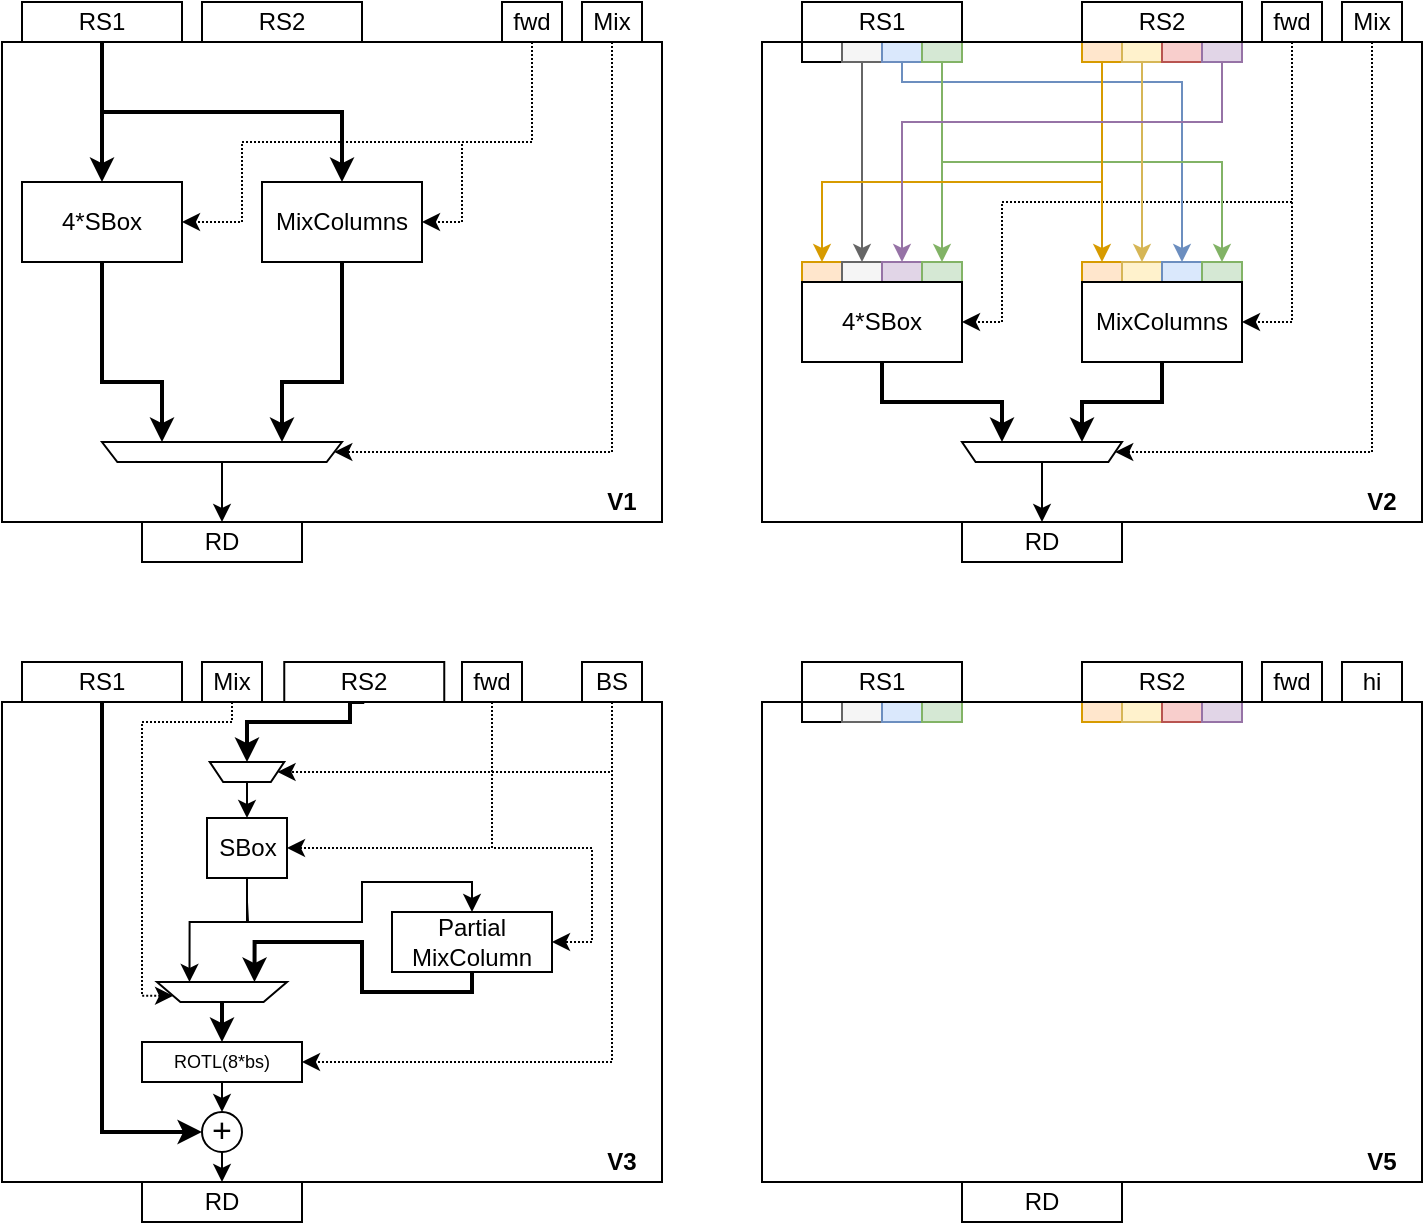 <mxfile version="12.9.3" type="device"><diagram id="2LOwn9_GwKUbfvFdZo_f" name="Page-1"><mxGraphModel dx="1185" dy="710" grid="1" gridSize="10" guides="1" tooltips="1" connect="1" arrows="1" fold="1" page="1" pageScale="1" pageWidth="827" pageHeight="1169" math="0" shadow="0"><root><mxCell id="0"/><mxCell id="1" parent="0"/><mxCell id="owkgj-KpucpVlbqCWbQm-33" value="" style="rounded=0;whiteSpace=wrap;html=1;" vertex="1" parent="1"><mxGeometry x="400" y="30" width="330" height="240" as="geometry"/></mxCell><mxCell id="owkgj-KpucpVlbqCWbQm-1" value="" style="rounded=0;whiteSpace=wrap;html=1;" vertex="1" parent="1"><mxGeometry x="20" y="30" width="330" height="240" as="geometry"/></mxCell><mxCell id="owkgj-KpucpVlbqCWbQm-10" style="edgeStyle=orthogonalEdgeStyle;rounded=0;orthogonalLoop=1;jettySize=auto;html=1;exitX=0.5;exitY=1;exitDx=0;exitDy=0;strokeWidth=2;" edge="1" parent="1" source="owkgj-KpucpVlbqCWbQm-2" target="owkgj-KpucpVlbqCWbQm-6"><mxGeometry relative="1" as="geometry"/></mxCell><mxCell id="owkgj-KpucpVlbqCWbQm-11" style="edgeStyle=orthogonalEdgeStyle;rounded=0;orthogonalLoop=1;jettySize=auto;html=1;exitX=0.5;exitY=1;exitDx=0;exitDy=0;strokeWidth=2;" edge="1" parent="1" source="owkgj-KpucpVlbqCWbQm-2" target="owkgj-KpucpVlbqCWbQm-7"><mxGeometry relative="1" as="geometry"/></mxCell><mxCell id="owkgj-KpucpVlbqCWbQm-2" value="RS1" style="rounded=0;whiteSpace=wrap;html=1;" vertex="1" parent="1"><mxGeometry x="30" y="10" width="80" height="20" as="geometry"/></mxCell><mxCell id="owkgj-KpucpVlbqCWbQm-3" value="RS2" style="rounded=0;whiteSpace=wrap;html=1;" vertex="1" parent="1"><mxGeometry x="120" y="10" width="80" height="20" as="geometry"/></mxCell><mxCell id="owkgj-KpucpVlbqCWbQm-8" style="edgeStyle=orthogonalEdgeStyle;rounded=0;orthogonalLoop=1;jettySize=auto;html=1;exitX=0.5;exitY=1;exitDx=0;exitDy=0;entryX=1;entryY=0.5;entryDx=0;entryDy=0;dashed=1;dashPattern=1 1;" edge="1" parent="1" source="owkgj-KpucpVlbqCWbQm-4" target="owkgj-KpucpVlbqCWbQm-6"><mxGeometry relative="1" as="geometry"><Array as="points"><mxPoint x="285" y="80"/><mxPoint x="140" y="80"/><mxPoint x="140" y="120"/></Array></mxGeometry></mxCell><mxCell id="owkgj-KpucpVlbqCWbQm-9" style="edgeStyle=orthogonalEdgeStyle;rounded=0;orthogonalLoop=1;jettySize=auto;html=1;exitX=0.5;exitY=1;exitDx=0;exitDy=0;entryX=1;entryY=0.5;entryDx=0;entryDy=0;dashed=1;dashPattern=1 1;" edge="1" parent="1" source="owkgj-KpucpVlbqCWbQm-4" target="owkgj-KpucpVlbqCWbQm-7"><mxGeometry relative="1" as="geometry"><Array as="points"><mxPoint x="285" y="80"/><mxPoint x="250" y="80"/><mxPoint x="250" y="120"/></Array></mxGeometry></mxCell><mxCell id="owkgj-KpucpVlbqCWbQm-4" value="fwd" style="rounded=0;whiteSpace=wrap;html=1;" vertex="1" parent="1"><mxGeometry x="270" y="10" width="30" height="20" as="geometry"/></mxCell><mxCell id="owkgj-KpucpVlbqCWbQm-17" style="edgeStyle=orthogonalEdgeStyle;rounded=0;orthogonalLoop=1;jettySize=auto;html=1;exitX=0.5;exitY=1;exitDx=0;exitDy=0;entryX=0;entryY=0.5;entryDx=0;entryDy=0;dashed=1;dashPattern=1 1;" edge="1" parent="1" source="owkgj-KpucpVlbqCWbQm-5" target="owkgj-KpucpVlbqCWbQm-12"><mxGeometry relative="1" as="geometry"><Array as="points"><mxPoint x="325" y="235"/></Array></mxGeometry></mxCell><mxCell id="owkgj-KpucpVlbqCWbQm-5" value="Mix" style="rounded=0;whiteSpace=wrap;html=1;" vertex="1" parent="1"><mxGeometry x="310" y="10" width="30" height="20" as="geometry"/></mxCell><mxCell id="owkgj-KpucpVlbqCWbQm-15" style="edgeStyle=orthogonalEdgeStyle;rounded=0;orthogonalLoop=1;jettySize=auto;html=1;exitX=0.5;exitY=1;exitDx=0;exitDy=0;entryX=0.75;entryY=1;entryDx=0;entryDy=0;strokeWidth=2;" edge="1" parent="1" source="owkgj-KpucpVlbqCWbQm-6" target="owkgj-KpucpVlbqCWbQm-12"><mxGeometry relative="1" as="geometry"><Array as="points"><mxPoint x="70" y="200"/><mxPoint x="100" y="200"/></Array></mxGeometry></mxCell><mxCell id="owkgj-KpucpVlbqCWbQm-6" value="4*SBox" style="rounded=0;whiteSpace=wrap;html=1;" vertex="1" parent="1"><mxGeometry x="30" y="100" width="80" height="40" as="geometry"/></mxCell><mxCell id="owkgj-KpucpVlbqCWbQm-16" style="edgeStyle=orthogonalEdgeStyle;rounded=0;orthogonalLoop=1;jettySize=auto;html=1;exitX=0.5;exitY=1;exitDx=0;exitDy=0;entryX=0.25;entryY=1;entryDx=0;entryDy=0;strokeWidth=2;" edge="1" parent="1" source="owkgj-KpucpVlbqCWbQm-7" target="owkgj-KpucpVlbqCWbQm-12"><mxGeometry relative="1" as="geometry"><Array as="points"><mxPoint x="190" y="200"/><mxPoint x="160" y="200"/></Array></mxGeometry></mxCell><mxCell id="owkgj-KpucpVlbqCWbQm-7" value="MixColumns" style="rounded=0;whiteSpace=wrap;html=1;" vertex="1" parent="1"><mxGeometry x="150" y="100" width="80" height="40" as="geometry"/></mxCell><mxCell id="owkgj-KpucpVlbqCWbQm-14" style="edgeStyle=orthogonalEdgeStyle;rounded=0;orthogonalLoop=1;jettySize=auto;html=1;exitX=0.5;exitY=0;exitDx=0;exitDy=0;entryX=0.5;entryY=0;entryDx=0;entryDy=0;" edge="1" parent="1" source="owkgj-KpucpVlbqCWbQm-12" target="owkgj-KpucpVlbqCWbQm-13"><mxGeometry relative="1" as="geometry"/></mxCell><mxCell id="owkgj-KpucpVlbqCWbQm-12" value="" style="shape=trapezoid;perimeter=trapezoidPerimeter;whiteSpace=wrap;html=1;rotation=-180;size=0.064;" vertex="1" parent="1"><mxGeometry x="70" y="230" width="120" height="10" as="geometry"/></mxCell><mxCell id="owkgj-KpucpVlbqCWbQm-13" value="RD" style="rounded=0;whiteSpace=wrap;html=1;" vertex="1" parent="1"><mxGeometry x="90" y="270" width="80" height="20" as="geometry"/></mxCell><mxCell id="owkgj-KpucpVlbqCWbQm-119" style="edgeStyle=orthogonalEdgeStyle;rounded=0;orthogonalLoop=1;jettySize=auto;html=1;exitX=0.5;exitY=1;exitDx=0;exitDy=0;entryX=1;entryY=0.5;entryDx=0;entryDy=0;dashed=1;dashPattern=1 1;" edge="1" parent="1" source="owkgj-KpucpVlbqCWbQm-40" target="owkgj-KpucpVlbqCWbQm-118"><mxGeometry relative="1" as="geometry"><Array as="points"><mxPoint x="665" y="110"/><mxPoint x="520" y="110"/><mxPoint x="520" y="170"/></Array></mxGeometry></mxCell><mxCell id="owkgj-KpucpVlbqCWbQm-134" style="edgeStyle=orthogonalEdgeStyle;rounded=0;orthogonalLoop=1;jettySize=auto;html=1;exitX=0.5;exitY=1;exitDx=0;exitDy=0;entryX=1;entryY=0.5;entryDx=0;entryDy=0;dashed=1;dashPattern=1 1;" edge="1" parent="1" source="owkgj-KpucpVlbqCWbQm-40" target="owkgj-KpucpVlbqCWbQm-133"><mxGeometry relative="1" as="geometry"/></mxCell><mxCell id="owkgj-KpucpVlbqCWbQm-40" value="fwd" style="rounded=0;whiteSpace=wrap;html=1;" vertex="1" parent="1"><mxGeometry x="650" y="10" width="30" height="20" as="geometry"/></mxCell><mxCell id="owkgj-KpucpVlbqCWbQm-122" style="edgeStyle=orthogonalEdgeStyle;rounded=0;orthogonalLoop=1;jettySize=auto;html=1;exitX=0.5;exitY=1;exitDx=0;exitDy=0;entryX=0;entryY=0.5;entryDx=0;entryDy=0;dashed=1;dashPattern=1 1;" edge="1" parent="1" source="owkgj-KpucpVlbqCWbQm-42" target="owkgj-KpucpVlbqCWbQm-104"><mxGeometry relative="1" as="geometry"><Array as="points"><mxPoint x="705" y="235"/></Array></mxGeometry></mxCell><mxCell id="owkgj-KpucpVlbqCWbQm-42" value="Mix" style="rounded=0;whiteSpace=wrap;html=1;" vertex="1" parent="1"><mxGeometry x="690" y="10" width="30" height="20" as="geometry"/></mxCell><mxCell id="owkgj-KpucpVlbqCWbQm-50" value="" style="rounded=0;whiteSpace=wrap;html=1;" vertex="1" parent="1"><mxGeometry x="420" y="30" width="20" height="10" as="geometry"/></mxCell><mxCell id="owkgj-KpucpVlbqCWbQm-82" style="edgeStyle=orthogonalEdgeStyle;rounded=0;orthogonalLoop=1;jettySize=auto;html=1;exitX=0.5;exitY=1;exitDx=0;exitDy=0;entryX=0.5;entryY=0;entryDx=0;entryDy=0;fillColor=#f5f5f5;strokeColor=#666666;" edge="1" parent="1" source="owkgj-KpucpVlbqCWbQm-51" target="owkgj-KpucpVlbqCWbQm-59"><mxGeometry relative="1" as="geometry"/></mxCell><mxCell id="owkgj-KpucpVlbqCWbQm-51" value="" style="rounded=0;whiteSpace=wrap;html=1;fillColor=#f5f5f5;strokeColor=#666666;fontColor=#333333;" vertex="1" parent="1"><mxGeometry x="440" y="30" width="20" height="10" as="geometry"/></mxCell><mxCell id="owkgj-KpucpVlbqCWbQm-86" style="edgeStyle=orthogonalEdgeStyle;rounded=0;orthogonalLoop=1;jettySize=auto;html=1;exitX=0.5;exitY=1;exitDx=0;exitDy=0;entryX=0.5;entryY=0;entryDx=0;entryDy=0;fillColor=#dae8fc;strokeColor=#6c8ebf;" edge="1" parent="1" source="owkgj-KpucpVlbqCWbQm-52" target="owkgj-KpucpVlbqCWbQm-64"><mxGeometry relative="1" as="geometry"><Array as="points"><mxPoint x="470" y="50"/><mxPoint x="610" y="50"/></Array></mxGeometry></mxCell><mxCell id="owkgj-KpucpVlbqCWbQm-52" value="" style="rounded=0;whiteSpace=wrap;html=1;fillColor=#dae8fc;strokeColor=#6c8ebf;" vertex="1" parent="1"><mxGeometry x="460" y="30" width="20" height="10" as="geometry"/></mxCell><mxCell id="owkgj-KpucpVlbqCWbQm-81" style="edgeStyle=orthogonalEdgeStyle;rounded=0;orthogonalLoop=1;jettySize=auto;html=1;exitX=0.5;exitY=1;exitDx=0;exitDy=0;entryX=0.5;entryY=0;entryDx=0;entryDy=0;fillColor=#d5e8d4;strokeColor=#82b366;" edge="1" parent="1" source="owkgj-KpucpVlbqCWbQm-53" target="owkgj-KpucpVlbqCWbQm-61"><mxGeometry relative="1" as="geometry"/></mxCell><mxCell id="owkgj-KpucpVlbqCWbQm-85" style="edgeStyle=orthogonalEdgeStyle;rounded=0;orthogonalLoop=1;jettySize=auto;html=1;exitX=0.5;exitY=1;exitDx=0;exitDy=0;entryX=0.5;entryY=0;entryDx=0;entryDy=0;fillColor=#d5e8d4;strokeColor=#82b366;" edge="1" parent="1" source="owkgj-KpucpVlbqCWbQm-53" target="owkgj-KpucpVlbqCWbQm-65"><mxGeometry relative="1" as="geometry"><Array as="points"><mxPoint x="490" y="90"/><mxPoint x="630" y="90"/></Array></mxGeometry></mxCell><mxCell id="owkgj-KpucpVlbqCWbQm-53" value="" style="rounded=0;whiteSpace=wrap;html=1;fillColor=#d5e8d4;strokeColor=#82b366;" vertex="1" parent="1"><mxGeometry x="480" y="30" width="20" height="10" as="geometry"/></mxCell><mxCell id="owkgj-KpucpVlbqCWbQm-84" style="edgeStyle=orthogonalEdgeStyle;rounded=0;orthogonalLoop=1;jettySize=auto;html=1;exitX=0.5;exitY=1;exitDx=0;exitDy=0;entryX=0.5;entryY=0;entryDx=0;entryDy=0;fillColor=#ffe6cc;strokeColor=#d79b00;" edge="1" parent="1" source="owkgj-KpucpVlbqCWbQm-54" target="owkgj-KpucpVlbqCWbQm-58"><mxGeometry relative="1" as="geometry"><Array as="points"><mxPoint x="570" y="100"/><mxPoint x="430" y="100"/></Array></mxGeometry></mxCell><mxCell id="owkgj-KpucpVlbqCWbQm-88" style="edgeStyle=orthogonalEdgeStyle;rounded=0;orthogonalLoop=1;jettySize=auto;html=1;exitX=0.5;exitY=1;exitDx=0;exitDy=0;entryX=0.5;entryY=0;entryDx=0;entryDy=0;fillColor=#ffe6cc;strokeColor=#d79b00;" edge="1" parent="1" source="owkgj-KpucpVlbqCWbQm-54" target="owkgj-KpucpVlbqCWbQm-62"><mxGeometry relative="1" as="geometry"/></mxCell><mxCell id="owkgj-KpucpVlbqCWbQm-54" value="" style="rounded=0;whiteSpace=wrap;html=1;fillColor=#ffe6cc;strokeColor=#d79b00;" vertex="1" parent="1"><mxGeometry x="560" y="30" width="20" height="10" as="geometry"/></mxCell><mxCell id="owkgj-KpucpVlbqCWbQm-87" style="edgeStyle=orthogonalEdgeStyle;rounded=0;orthogonalLoop=1;jettySize=auto;html=1;exitX=0.5;exitY=1;exitDx=0;exitDy=0;entryX=0.5;entryY=0;entryDx=0;entryDy=0;fillColor=#fff2cc;strokeColor=#d6b656;" edge="1" parent="1" source="owkgj-KpucpVlbqCWbQm-55" target="owkgj-KpucpVlbqCWbQm-63"><mxGeometry relative="1" as="geometry"/></mxCell><mxCell id="owkgj-KpucpVlbqCWbQm-55" value="" style="rounded=0;whiteSpace=wrap;html=1;fillColor=#fff2cc;strokeColor=#d6b656;" vertex="1" parent="1"><mxGeometry x="580" y="30" width="20" height="10" as="geometry"/></mxCell><mxCell id="owkgj-KpucpVlbqCWbQm-56" value="" style="rounded=0;whiteSpace=wrap;html=1;fillColor=#f8cecc;strokeColor=#b85450;" vertex="1" parent="1"><mxGeometry x="600" y="30" width="20" height="10" as="geometry"/></mxCell><mxCell id="owkgj-KpucpVlbqCWbQm-83" style="edgeStyle=orthogonalEdgeStyle;rounded=0;orthogonalLoop=1;jettySize=auto;html=1;exitX=0.5;exitY=1;exitDx=0;exitDy=0;entryX=0.5;entryY=0;entryDx=0;entryDy=0;fillColor=#e1d5e7;strokeColor=#9673a6;" edge="1" parent="1" source="owkgj-KpucpVlbqCWbQm-57" target="owkgj-KpucpVlbqCWbQm-60"><mxGeometry relative="1" as="geometry"><Array as="points"><mxPoint x="630" y="70"/><mxPoint x="470" y="70"/></Array></mxGeometry></mxCell><mxCell id="owkgj-KpucpVlbqCWbQm-57" value="" style="rounded=0;whiteSpace=wrap;html=1;fillColor=#e1d5e7;strokeColor=#9673a6;" vertex="1" parent="1"><mxGeometry x="620" y="30" width="20" height="10" as="geometry"/></mxCell><mxCell id="owkgj-KpucpVlbqCWbQm-58" value="" style="rounded=0;whiteSpace=wrap;html=1;fillColor=#ffe6cc;strokeColor=#d79b00;" vertex="1" parent="1"><mxGeometry x="420" y="140" width="20" height="10" as="geometry"/></mxCell><mxCell id="owkgj-KpucpVlbqCWbQm-59" value="" style="rounded=0;whiteSpace=wrap;html=1;fillColor=#f5f5f5;strokeColor=#666666;fontColor=#333333;" vertex="1" parent="1"><mxGeometry x="440" y="140" width="20" height="10" as="geometry"/></mxCell><mxCell id="owkgj-KpucpVlbqCWbQm-60" value="" style="rounded=0;whiteSpace=wrap;html=1;fillColor=#e1d5e7;strokeColor=#9673a6;" vertex="1" parent="1"><mxGeometry x="460" y="140" width="20" height="10" as="geometry"/></mxCell><mxCell id="owkgj-KpucpVlbqCWbQm-61" value="" style="rounded=0;whiteSpace=wrap;html=1;fillColor=#d5e8d4;strokeColor=#82b366;" vertex="1" parent="1"><mxGeometry x="480" y="140" width="20" height="10" as="geometry"/></mxCell><mxCell id="owkgj-KpucpVlbqCWbQm-62" value="" style="rounded=0;whiteSpace=wrap;html=1;fillColor=#ffe6cc;strokeColor=#d79b00;" vertex="1" parent="1"><mxGeometry x="560" y="140" width="20" height="10" as="geometry"/></mxCell><mxCell id="owkgj-KpucpVlbqCWbQm-63" value="" style="rounded=0;whiteSpace=wrap;html=1;fillColor=#fff2cc;strokeColor=#d6b656;" vertex="1" parent="1"><mxGeometry x="580" y="140" width="20" height="10" as="geometry"/></mxCell><mxCell id="owkgj-KpucpVlbqCWbQm-64" value="" style="rounded=0;whiteSpace=wrap;html=1;fillColor=#dae8fc;strokeColor=#6c8ebf;" vertex="1" parent="1"><mxGeometry x="600" y="140" width="20" height="10" as="geometry"/></mxCell><mxCell id="owkgj-KpucpVlbqCWbQm-65" value="" style="rounded=0;whiteSpace=wrap;html=1;fillColor=#d5e8d4;strokeColor=#82b366;" vertex="1" parent="1"><mxGeometry x="620" y="140" width="20" height="10" as="geometry"/></mxCell><mxCell id="owkgj-KpucpVlbqCWbQm-91" value="" style="rounded=0;whiteSpace=wrap;html=1;" vertex="1" parent="1"><mxGeometry x="420" y="150" width="20" height="20" as="geometry"/></mxCell><mxCell id="owkgj-KpucpVlbqCWbQm-92" value="" style="rounded=0;whiteSpace=wrap;html=1;" vertex="1" parent="1"><mxGeometry x="440" y="150" width="20" height="20" as="geometry"/></mxCell><mxCell id="owkgj-KpucpVlbqCWbQm-93" value="" style="rounded=0;whiteSpace=wrap;html=1;" vertex="1" parent="1"><mxGeometry x="460" y="150" width="20" height="20" as="geometry"/></mxCell><mxCell id="owkgj-KpucpVlbqCWbQm-94" value="" style="rounded=0;whiteSpace=wrap;html=1;" vertex="1" parent="1"><mxGeometry x="480" y="150" width="20" height="20" as="geometry"/></mxCell><mxCell id="owkgj-KpucpVlbqCWbQm-95" value="" style="rounded=0;whiteSpace=wrap;html=1;" vertex="1" parent="1"><mxGeometry x="420" y="170" width="20" height="20" as="geometry"/></mxCell><mxCell id="owkgj-KpucpVlbqCWbQm-96" value="" style="rounded=0;whiteSpace=wrap;html=1;" vertex="1" parent="1"><mxGeometry x="440" y="170" width="20" height="20" as="geometry"/></mxCell><mxCell id="owkgj-KpucpVlbqCWbQm-97" value="" style="rounded=0;whiteSpace=wrap;html=1;" vertex="1" parent="1"><mxGeometry x="460" y="170" width="20" height="20" as="geometry"/></mxCell><mxCell id="owkgj-KpucpVlbqCWbQm-98" value="" style="rounded=0;whiteSpace=wrap;html=1;" vertex="1" parent="1"><mxGeometry x="480" y="170" width="20" height="20" as="geometry"/></mxCell><mxCell id="owkgj-KpucpVlbqCWbQm-121" style="edgeStyle=orthogonalEdgeStyle;rounded=0;orthogonalLoop=1;jettySize=auto;html=1;exitX=0.5;exitY=0;exitDx=0;exitDy=0;entryX=0.5;entryY=0;entryDx=0;entryDy=0;" edge="1" parent="1" source="owkgj-KpucpVlbqCWbQm-104" target="owkgj-KpucpVlbqCWbQm-143"><mxGeometry relative="1" as="geometry"><mxPoint x="540" y="260" as="targetPoint"/></mxGeometry></mxCell><mxCell id="owkgj-KpucpVlbqCWbQm-104" value="" style="shape=trapezoid;perimeter=trapezoidPerimeter;whiteSpace=wrap;html=1;rotation=-180;size=0.085;" vertex="1" parent="1"><mxGeometry x="500" y="230" width="80" height="10" as="geometry"/></mxCell><mxCell id="owkgj-KpucpVlbqCWbQm-123" style="edgeStyle=orthogonalEdgeStyle;rounded=0;orthogonalLoop=1;jettySize=auto;html=1;exitX=0.5;exitY=1;exitDx=0;exitDy=0;entryX=0.75;entryY=1;entryDx=0;entryDy=0;strokeWidth=2;" edge="1" parent="1" source="owkgj-KpucpVlbqCWbQm-118" target="owkgj-KpucpVlbqCWbQm-104"><mxGeometry relative="1" as="geometry"/></mxCell><mxCell id="owkgj-KpucpVlbqCWbQm-118" value="4*SBox" style="rounded=0;whiteSpace=wrap;html=1;" vertex="1" parent="1"><mxGeometry x="420" y="150" width="80" height="40" as="geometry"/></mxCell><mxCell id="owkgj-KpucpVlbqCWbQm-125" value="" style="rounded=0;whiteSpace=wrap;html=1;" vertex="1" parent="1"><mxGeometry x="560" y="150" width="20" height="20" as="geometry"/></mxCell><mxCell id="owkgj-KpucpVlbqCWbQm-126" value="" style="rounded=0;whiteSpace=wrap;html=1;" vertex="1" parent="1"><mxGeometry x="580" y="150" width="20" height="20" as="geometry"/></mxCell><mxCell id="owkgj-KpucpVlbqCWbQm-127" value="" style="rounded=0;whiteSpace=wrap;html=1;" vertex="1" parent="1"><mxGeometry x="600" y="150" width="20" height="20" as="geometry"/></mxCell><mxCell id="owkgj-KpucpVlbqCWbQm-128" value="" style="rounded=0;whiteSpace=wrap;html=1;" vertex="1" parent="1"><mxGeometry x="620" y="150" width="20" height="20" as="geometry"/></mxCell><mxCell id="owkgj-KpucpVlbqCWbQm-129" value="" style="rounded=0;whiteSpace=wrap;html=1;" vertex="1" parent="1"><mxGeometry x="560" y="170" width="20" height="20" as="geometry"/></mxCell><mxCell id="owkgj-KpucpVlbqCWbQm-130" value="" style="rounded=0;whiteSpace=wrap;html=1;" vertex="1" parent="1"><mxGeometry x="580" y="170" width="20" height="20" as="geometry"/></mxCell><mxCell id="owkgj-KpucpVlbqCWbQm-131" value="" style="rounded=0;whiteSpace=wrap;html=1;" vertex="1" parent="1"><mxGeometry x="600" y="170" width="20" height="20" as="geometry"/></mxCell><mxCell id="owkgj-KpucpVlbqCWbQm-132" value="" style="rounded=0;whiteSpace=wrap;html=1;" vertex="1" parent="1"><mxGeometry x="620" y="170" width="20" height="20" as="geometry"/></mxCell><mxCell id="owkgj-KpucpVlbqCWbQm-135" style="edgeStyle=orthogonalEdgeStyle;rounded=0;orthogonalLoop=1;jettySize=auto;html=1;exitX=0.5;exitY=1;exitDx=0;exitDy=0;entryX=0.25;entryY=1;entryDx=0;entryDy=0;strokeWidth=2;" edge="1" parent="1" source="owkgj-KpucpVlbqCWbQm-133" target="owkgj-KpucpVlbqCWbQm-104"><mxGeometry relative="1" as="geometry"/></mxCell><mxCell id="owkgj-KpucpVlbqCWbQm-133" value="MixColumns" style="rounded=0;whiteSpace=wrap;html=1;" vertex="1" parent="1"><mxGeometry x="560" y="150" width="80" height="40" as="geometry"/></mxCell><mxCell id="owkgj-KpucpVlbqCWbQm-141" value="RS1" style="rounded=0;whiteSpace=wrap;html=1;" vertex="1" parent="1"><mxGeometry x="420" y="10" width="80" height="20" as="geometry"/></mxCell><mxCell id="owkgj-KpucpVlbqCWbQm-142" value="RS2" style="rounded=0;whiteSpace=wrap;html=1;" vertex="1" parent="1"><mxGeometry x="560" y="10" width="80" height="20" as="geometry"/></mxCell><mxCell id="owkgj-KpucpVlbqCWbQm-143" value="RD" style="rounded=0;whiteSpace=wrap;html=1;" vertex="1" parent="1"><mxGeometry x="500" y="270" width="80" height="20" as="geometry"/></mxCell><mxCell id="owkgj-KpucpVlbqCWbQm-144" value="" style="rounded=0;whiteSpace=wrap;html=1;" vertex="1" parent="1"><mxGeometry x="20" y="360" width="330" height="240" as="geometry"/></mxCell><mxCell id="owkgj-KpucpVlbqCWbQm-218" style="edgeStyle=orthogonalEdgeStyle;rounded=0;orthogonalLoop=1;jettySize=auto;html=1;exitX=0.5;exitY=1;exitDx=0;exitDy=0;entryX=0;entryY=0.5;entryDx=0;entryDy=0;fontSize=9;strokeWidth=2;" edge="1" parent="1" source="owkgj-KpucpVlbqCWbQm-147" target="owkgj-KpucpVlbqCWbQm-216"><mxGeometry relative="1" as="geometry"/></mxCell><mxCell id="owkgj-KpucpVlbqCWbQm-147" value="RS1" style="rounded=0;whiteSpace=wrap;html=1;" vertex="1" parent="1"><mxGeometry x="30" y="340" width="80" height="20" as="geometry"/></mxCell><mxCell id="owkgj-KpucpVlbqCWbQm-251" style="edgeStyle=orthogonalEdgeStyle;rounded=0;orthogonalLoop=1;jettySize=auto;html=1;exitX=0.5;exitY=1;exitDx=0;exitDy=0;entryX=0.5;entryY=1;entryDx=0;entryDy=0;strokeWidth=2;fontSize=9;" edge="1" parent="1" source="owkgj-KpucpVlbqCWbQm-148" target="owkgj-KpucpVlbqCWbQm-243"><mxGeometry relative="1" as="geometry"><Array as="points"><mxPoint x="194" y="370"/><mxPoint x="143" y="370"/></Array></mxGeometry></mxCell><mxCell id="owkgj-KpucpVlbqCWbQm-148" value="RS2" style="rounded=0;whiteSpace=wrap;html=1;" vertex="1" parent="1"><mxGeometry x="161.13" y="340" width="80" height="20" as="geometry"/></mxCell><mxCell id="owkgj-KpucpVlbqCWbQm-222" style="edgeStyle=orthogonalEdgeStyle;rounded=0;orthogonalLoop=1;jettySize=auto;html=1;exitX=0.5;exitY=1;exitDx=0;exitDy=0;entryX=1;entryY=0.5;entryDx=0;entryDy=0;fontSize=9;dashed=1;dashPattern=1 1;" edge="1" parent="1" source="owkgj-KpucpVlbqCWbQm-151" target="owkgj-KpucpVlbqCWbQm-170"><mxGeometry relative="1" as="geometry"><Array as="points"><mxPoint x="265" y="433"/></Array></mxGeometry></mxCell><mxCell id="owkgj-KpucpVlbqCWbQm-255" style="edgeStyle=orthogonalEdgeStyle;rounded=0;orthogonalLoop=1;jettySize=auto;html=1;exitX=0.5;exitY=1;exitDx=0;exitDy=0;entryX=1;entryY=0.5;entryDx=0;entryDy=0;strokeWidth=1;fontSize=9;dashed=1;dashPattern=1 1;" edge="1" parent="1" source="owkgj-KpucpVlbqCWbQm-151" target="owkgj-KpucpVlbqCWbQm-254"><mxGeometry relative="1" as="geometry"><Array as="points"><mxPoint x="265" y="433"/><mxPoint x="315" y="433"/><mxPoint x="315" y="480"/></Array></mxGeometry></mxCell><mxCell id="owkgj-KpucpVlbqCWbQm-151" value="fwd" style="rounded=0;whiteSpace=wrap;html=1;" vertex="1" parent="1"><mxGeometry x="250" y="340" width="30" height="20" as="geometry"/></mxCell><mxCell id="owkgj-KpucpVlbqCWbQm-225" style="edgeStyle=orthogonalEdgeStyle;rounded=0;orthogonalLoop=1;jettySize=auto;html=1;exitX=0.5;exitY=1;exitDx=0;exitDy=0;entryX=1;entryY=0.25;entryDx=0;entryDy=0;fontSize=9;dashed=1;dashPattern=1 1;" edge="1" parent="1" source="owkgj-KpucpVlbqCWbQm-153" target="owkgj-KpucpVlbqCWbQm-209"><mxGeometry relative="1" as="geometry"><Array as="points"><mxPoint x="135" y="370"/><mxPoint x="90" y="370"/><mxPoint x="90" y="507"/></Array></mxGeometry></mxCell><mxCell id="owkgj-KpucpVlbqCWbQm-153" value="Mix" style="rounded=0;whiteSpace=wrap;html=1;" vertex="1" parent="1"><mxGeometry x="120" y="340" width="30" height="20" as="geometry"/></mxCell><mxCell id="owkgj-KpucpVlbqCWbQm-160" value="RD" style="rounded=0;whiteSpace=wrap;html=1;" vertex="1" parent="1"><mxGeometry x="90" y="600" width="80" height="20" as="geometry"/></mxCell><mxCell id="owkgj-KpucpVlbqCWbQm-226" style="edgeStyle=orthogonalEdgeStyle;rounded=0;orthogonalLoop=1;jettySize=auto;html=1;exitX=0.5;exitY=1;exitDx=0;exitDy=0;entryX=1;entryY=0.5;entryDx=0;entryDy=0;fontSize=9;strokeWidth=1;dashed=1;dashPattern=1 1;" edge="1" parent="1" source="owkgj-KpucpVlbqCWbQm-161" target="owkgj-KpucpVlbqCWbQm-198"><mxGeometry relative="1" as="geometry"><Array as="points"><mxPoint x="325" y="540"/></Array></mxGeometry></mxCell><mxCell id="owkgj-KpucpVlbqCWbQm-250" style="edgeStyle=orthogonalEdgeStyle;rounded=0;orthogonalLoop=1;jettySize=auto;html=1;exitX=0.5;exitY=1;exitDx=0;exitDy=0;entryX=0;entryY=0.5;entryDx=0;entryDy=0;strokeWidth=1;fontSize=9;dashed=1;dashPattern=1 1;" edge="1" parent="1" source="owkgj-KpucpVlbqCWbQm-161" target="owkgj-KpucpVlbqCWbQm-243"><mxGeometry relative="1" as="geometry"><Array as="points"><mxPoint x="325" y="395"/></Array></mxGeometry></mxCell><mxCell id="owkgj-KpucpVlbqCWbQm-161" value="BS" style="rounded=0;whiteSpace=wrap;html=1;" vertex="1" parent="1"><mxGeometry x="310" y="340" width="30" height="20" as="geometry"/></mxCell><mxCell id="owkgj-KpucpVlbqCWbQm-215" style="edgeStyle=orthogonalEdgeStyle;rounded=0;orthogonalLoop=1;jettySize=auto;html=1;exitX=0.5;exitY=1;exitDx=0;exitDy=0;entryX=0.75;entryY=1;entryDx=0;entryDy=0;fontSize=9;strokeWidth=1;" edge="1" parent="1" source="owkgj-KpucpVlbqCWbQm-170" target="owkgj-KpucpVlbqCWbQm-209"><mxGeometry relative="1" as="geometry"><Array as="points"><mxPoint x="143" y="460"/><mxPoint x="143" y="470"/><mxPoint x="114" y="470"/></Array></mxGeometry></mxCell><mxCell id="owkgj-KpucpVlbqCWbQm-256" style="edgeStyle=orthogonalEdgeStyle;rounded=0;orthogonalLoop=1;jettySize=auto;html=1;exitX=0.5;exitY=1;exitDx=0;exitDy=0;strokeWidth=1;fontSize=9;" edge="1" parent="1" source="owkgj-KpucpVlbqCWbQm-170" target="owkgj-KpucpVlbqCWbQm-254"><mxGeometry relative="1" as="geometry"><Array as="points"><mxPoint x="142" y="470"/><mxPoint x="200" y="470"/><mxPoint x="200" y="450"/><mxPoint x="255" y="450"/></Array></mxGeometry></mxCell><mxCell id="owkgj-KpucpVlbqCWbQm-170" value="SBox" style="rounded=0;whiteSpace=wrap;html=1;" vertex="1" parent="1"><mxGeometry x="122.5" y="418" width="40" height="30" as="geometry"/></mxCell><mxCell id="owkgj-KpucpVlbqCWbQm-217" style="edgeStyle=orthogonalEdgeStyle;rounded=0;orthogonalLoop=1;jettySize=auto;html=1;exitX=0.5;exitY=1;exitDx=0;exitDy=0;entryX=0.5;entryY=0;entryDx=0;entryDy=0;fontSize=9;" edge="1" parent="1" source="owkgj-KpucpVlbqCWbQm-198" target="owkgj-KpucpVlbqCWbQm-216"><mxGeometry relative="1" as="geometry"/></mxCell><mxCell id="owkgj-KpucpVlbqCWbQm-198" value="ROTL(8*bs)" style="rounded=0;whiteSpace=wrap;html=1;fontSize=9;" vertex="1" parent="1"><mxGeometry x="90" y="530" width="80" height="20" as="geometry"/></mxCell><mxCell id="owkgj-KpucpVlbqCWbQm-211" style="edgeStyle=orthogonalEdgeStyle;rounded=0;orthogonalLoop=1;jettySize=auto;html=1;exitX=0.5;exitY=0;exitDx=0;exitDy=0;entryX=0.5;entryY=0;entryDx=0;entryDy=0;fontSize=9;strokeWidth=2;" edge="1" parent="1" source="owkgj-KpucpVlbqCWbQm-209" target="owkgj-KpucpVlbqCWbQm-198"><mxGeometry relative="1" as="geometry"/></mxCell><mxCell id="owkgj-KpucpVlbqCWbQm-209" value="" style="shape=trapezoid;perimeter=trapezoidPerimeter;whiteSpace=wrap;html=1;fontSize=9;rotation=-180;size=0.18;" vertex="1" parent="1"><mxGeometry x="97.5" y="500" width="65" height="10" as="geometry"/></mxCell><mxCell id="owkgj-KpucpVlbqCWbQm-220" style="edgeStyle=orthogonalEdgeStyle;rounded=0;orthogonalLoop=1;jettySize=auto;html=1;exitX=0.5;exitY=1;exitDx=0;exitDy=0;entryX=0.5;entryY=0;entryDx=0;entryDy=0;fontSize=9;" edge="1" parent="1" source="owkgj-KpucpVlbqCWbQm-216" target="owkgj-KpucpVlbqCWbQm-160"><mxGeometry relative="1" as="geometry"/></mxCell><mxCell id="owkgj-KpucpVlbqCWbQm-216" value="&lt;font style=&quot;font-size: 17px&quot;&gt;+&lt;/font&gt;" style="ellipse;whiteSpace=wrap;html=1;aspect=fixed;fontSize=9;" vertex="1" parent="1"><mxGeometry x="120" y="565" width="20" height="20" as="geometry"/></mxCell><mxCell id="owkgj-KpucpVlbqCWbQm-249" style="edgeStyle=orthogonalEdgeStyle;rounded=0;orthogonalLoop=1;jettySize=auto;html=1;exitX=0.5;exitY=0;exitDx=0;exitDy=0;entryX=0.5;entryY=0;entryDx=0;entryDy=0;strokeWidth=1;fontSize=9;" edge="1" parent="1" source="owkgj-KpucpVlbqCWbQm-243" target="owkgj-KpucpVlbqCWbQm-170"><mxGeometry relative="1" as="geometry"/></mxCell><mxCell id="owkgj-KpucpVlbqCWbQm-243" value="" style="shape=trapezoid;perimeter=trapezoidPerimeter;whiteSpace=wrap;html=1;fontSize=9;rotation=-180;size=0.18;" vertex="1" parent="1"><mxGeometry x="123.88" y="390" width="37.25" height="10" as="geometry"/></mxCell><mxCell id="owkgj-KpucpVlbqCWbQm-257" style="edgeStyle=orthogonalEdgeStyle;rounded=0;orthogonalLoop=1;jettySize=auto;html=1;exitX=0.5;exitY=1;exitDx=0;exitDy=0;entryX=0.25;entryY=1;entryDx=0;entryDy=0;strokeWidth=2;fontSize=9;" edge="1" parent="1" source="owkgj-KpucpVlbqCWbQm-254" target="owkgj-KpucpVlbqCWbQm-209"><mxGeometry relative="1" as="geometry"><Array as="points"><mxPoint x="255" y="505"/><mxPoint x="200" y="505"/><mxPoint x="200" y="480"/><mxPoint x="146" y="480"/></Array></mxGeometry></mxCell><mxCell id="owkgj-KpucpVlbqCWbQm-254" value="Partial&lt;br&gt;MixColumn" style="rounded=0;whiteSpace=wrap;html=1;" vertex="1" parent="1"><mxGeometry x="215" y="465" width="80" height="30" as="geometry"/></mxCell><mxCell id="owkgj-KpucpVlbqCWbQm-258" value="" style="rounded=0;whiteSpace=wrap;html=1;" vertex="1" parent="1"><mxGeometry x="400" y="360" width="330" height="240" as="geometry"/></mxCell><mxCell id="owkgj-KpucpVlbqCWbQm-261" value="fwd" style="rounded=0;whiteSpace=wrap;html=1;" vertex="1" parent="1"><mxGeometry x="650" y="340" width="30" height="20" as="geometry"/></mxCell><mxCell id="owkgj-KpucpVlbqCWbQm-263" value="hi" style="rounded=0;whiteSpace=wrap;html=1;" vertex="1" parent="1"><mxGeometry x="690" y="340" width="30" height="20" as="geometry"/></mxCell><mxCell id="owkgj-KpucpVlbqCWbQm-264" value="" style="rounded=0;whiteSpace=wrap;html=1;" vertex="1" parent="1"><mxGeometry x="420" y="360" width="20" height="10" as="geometry"/></mxCell><mxCell id="owkgj-KpucpVlbqCWbQm-266" value="" style="rounded=0;whiteSpace=wrap;html=1;fillColor=#f5f5f5;strokeColor=#666666;fontColor=#333333;" vertex="1" parent="1"><mxGeometry x="440" y="360" width="20" height="10" as="geometry"/></mxCell><mxCell id="owkgj-KpucpVlbqCWbQm-268" value="" style="rounded=0;whiteSpace=wrap;html=1;fillColor=#dae8fc;strokeColor=#6c8ebf;" vertex="1" parent="1"><mxGeometry x="460" y="360" width="20" height="10" as="geometry"/></mxCell><mxCell id="owkgj-KpucpVlbqCWbQm-271" value="" style="rounded=0;whiteSpace=wrap;html=1;fillColor=#d5e8d4;strokeColor=#82b366;" vertex="1" parent="1"><mxGeometry x="480" y="360" width="20" height="10" as="geometry"/></mxCell><mxCell id="owkgj-KpucpVlbqCWbQm-274" value="" style="rounded=0;whiteSpace=wrap;html=1;fillColor=#ffe6cc;strokeColor=#d79b00;" vertex="1" parent="1"><mxGeometry x="560" y="360" width="20" height="10" as="geometry"/></mxCell><mxCell id="owkgj-KpucpVlbqCWbQm-276" value="" style="rounded=0;whiteSpace=wrap;html=1;fillColor=#fff2cc;strokeColor=#d6b656;" vertex="1" parent="1"><mxGeometry x="580" y="360" width="20" height="10" as="geometry"/></mxCell><mxCell id="owkgj-KpucpVlbqCWbQm-277" value="" style="rounded=0;whiteSpace=wrap;html=1;fillColor=#f8cecc;strokeColor=#b85450;" vertex="1" parent="1"><mxGeometry x="600" y="360" width="20" height="10" as="geometry"/></mxCell><mxCell id="owkgj-KpucpVlbqCWbQm-279" value="" style="rounded=0;whiteSpace=wrap;html=1;fillColor=#e1d5e7;strokeColor=#9673a6;" vertex="1" parent="1"><mxGeometry x="620" y="360" width="20" height="10" as="geometry"/></mxCell><mxCell id="owkgj-KpucpVlbqCWbQm-310" value="RS1" style="rounded=0;whiteSpace=wrap;html=1;" vertex="1" parent="1"><mxGeometry x="420" y="340" width="80" height="20" as="geometry"/></mxCell><mxCell id="owkgj-KpucpVlbqCWbQm-311" value="RS2" style="rounded=0;whiteSpace=wrap;html=1;" vertex="1" parent="1"><mxGeometry x="560" y="340" width="80" height="20" as="geometry"/></mxCell><mxCell id="owkgj-KpucpVlbqCWbQm-312" value="RD" style="rounded=0;whiteSpace=wrap;html=1;" vertex="1" parent="1"><mxGeometry x="500" y="600" width="80" height="20" as="geometry"/></mxCell><mxCell id="owkgj-KpucpVlbqCWbQm-330" value="&lt;b&gt;&lt;font style=&quot;font-size: 12px&quot;&gt;V1&lt;/font&gt;&lt;/b&gt;" style="text;html=1;strokeColor=none;fillColor=none;align=center;verticalAlign=middle;whiteSpace=wrap;rounded=0;fontSize=9;" vertex="1" parent="1"><mxGeometry x="310" y="250" width="40" height="20" as="geometry"/></mxCell><mxCell id="owkgj-KpucpVlbqCWbQm-331" value="&lt;b&gt;&lt;font style=&quot;font-size: 12px&quot;&gt;V2&lt;/font&gt;&lt;/b&gt;" style="text;html=1;strokeColor=none;fillColor=none;align=center;verticalAlign=middle;whiteSpace=wrap;rounded=0;fontSize=9;" vertex="1" parent="1"><mxGeometry x="690" y="250" width="40" height="20" as="geometry"/></mxCell><mxCell id="owkgj-KpucpVlbqCWbQm-332" value="&lt;b&gt;&lt;font style=&quot;font-size: 12px&quot;&gt;V3&lt;/font&gt;&lt;/b&gt;" style="text;html=1;strokeColor=none;fillColor=none;align=center;verticalAlign=middle;whiteSpace=wrap;rounded=0;fontSize=9;" vertex="1" parent="1"><mxGeometry x="310" y="580" width="40" height="20" as="geometry"/></mxCell><mxCell id="owkgj-KpucpVlbqCWbQm-333" value="&lt;b&gt;&lt;font style=&quot;font-size: 12px&quot;&gt;V5&lt;/font&gt;&lt;/b&gt;" style="text;html=1;strokeColor=none;fillColor=none;align=center;verticalAlign=middle;whiteSpace=wrap;rounded=0;fontSize=9;" vertex="1" parent="1"><mxGeometry x="690" y="580" width="40" height="20" as="geometry"/></mxCell></root></mxGraphModel></diagram></mxfile>
